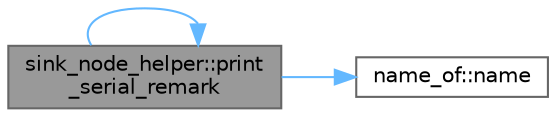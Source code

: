 digraph "sink_node_helper::print_serial_remark"
{
 // LATEX_PDF_SIZE
  bgcolor="transparent";
  edge [fontname=Helvetica,fontsize=10,labelfontname=Helvetica,labelfontsize=10];
  node [fontname=Helvetica,fontsize=10,shape=box,height=0.2,width=0.4];
  rankdir="LR";
  Node1 [id="Node000001",label="sink_node_helper::print\l_serial_remark",height=0.2,width=0.4,color="gray40", fillcolor="grey60", style="filled", fontcolor="black",tooltip=" "];
  Node1 -> Node2 [id="edge1_Node000001_Node000002",color="steelblue1",style="solid",tooltip=" "];
  Node2 [id="Node000002",label="name_of::name",height=0.2,width=0.4,color="grey40", fillcolor="white", style="filled",URL="$classname__of.html#a494a732269a87c0d58dd9037f87629c9",tooltip=" "];
  Node1 -> Node1 [id="edge2_Node000001_Node000001",color="steelblue1",style="solid",tooltip=" "];
}

